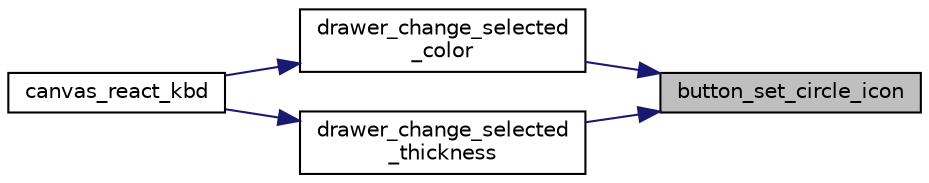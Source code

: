 digraph "button_set_circle_icon"
{
 // LATEX_PDF_SIZE
  edge [fontname="Helvetica",fontsize="10",labelfontname="Helvetica",labelfontsize="10"];
  node [fontname="Helvetica",fontsize="10",shape=record];
  rankdir="RL";
  Node1 [label="button_set_circle_icon",height=0.2,width=0.4,color="black", fillcolor="grey75", style="filled", fontcolor="black",tooltip="Sets a circle icon to a given button."];
  Node1 -> Node2 [dir="back",color="midnightblue",fontsize="10",style="solid",fontname="Helvetica"];
  Node2 [label="drawer_change_selected\l_color",height=0.2,width=0.4,color="black", fillcolor="white", style="filled",URL="$group__game.html#gab537b849307e8169410c0a5ee34fbc3c",tooltip="Changes the selected color if this player is the drawer."];
  Node2 -> Node3 [dir="back",color="midnightblue",fontsize="10",style="solid",fontname="Helvetica"];
  Node3 [label="canvas_react_kbd",height=0.2,width=0.4,color="black", fillcolor="white", style="filled",URL="$group__canvas.html#ga8ad75f7f8cd0333e14d51a533da88883",tooltip="Updates the canvas according to a keyboard event."];
  Node1 -> Node4 [dir="back",color="midnightblue",fontsize="10",style="solid",fontname="Helvetica"];
  Node4 [label="drawer_change_selected\l_thickness",height=0.2,width=0.4,color="black", fillcolor="white", style="filled",URL="$group__game.html#ga799729f35345ff1cb4992ba19aaa28a9",tooltip="Changes the selected thickness if this player is the drawer."];
  Node4 -> Node3 [dir="back",color="midnightblue",fontsize="10",style="solid",fontname="Helvetica"];
}
